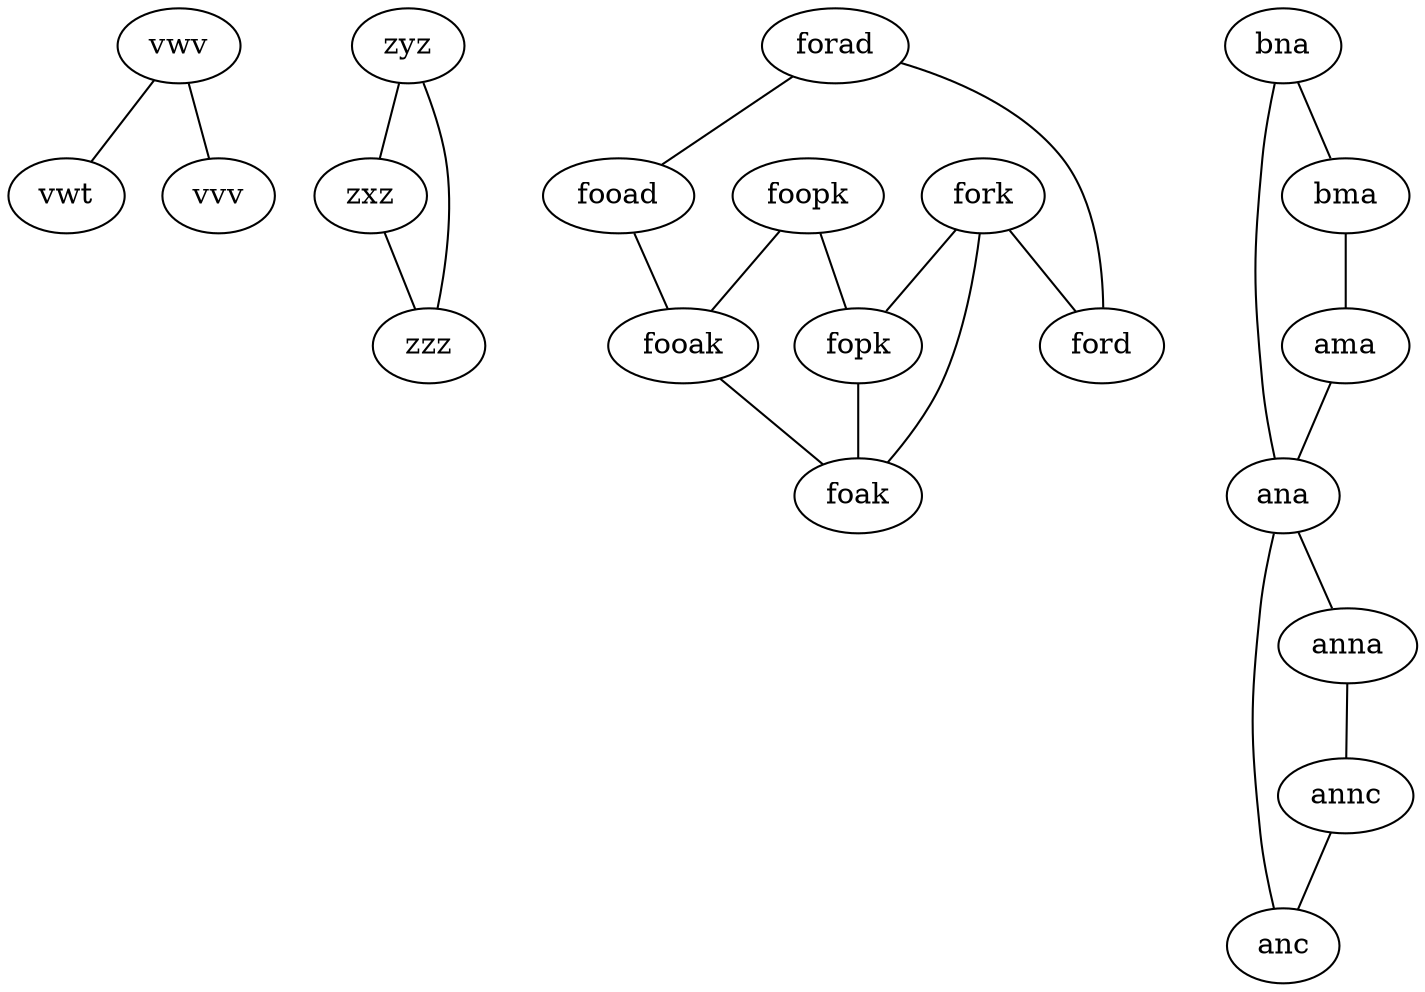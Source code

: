 strict graph {
vwv -- vwt
vwv -- vvv
vwt -- vwv
zyz -- zxz
zyz -- zzz
zxz -- zzz
zxz -- zyz
foopk -- fooak
foopk -- fopk
foopk -- fooak
foopk -- fopk
forad -- fooad
forad -- ford
vvv -- vwv
fooad -- fooak
fooad -- forad
fooak -- foak
fooak -- fooad
fooak -- foopk
fooak -- foopk
bna -- ana
bna -- bma
bna -- ana
bma -- bna
bma -- ama
ama -- bma
ama -- ana
ama -- ana
fork -- ford
fork -- foak
fork -- fopk
zzz -- zxz
zzz -- zyz
fopk -- foopk
fopk -- fork
fopk -- foak
fopk -- foopk
ana -- bna
ana -- ama
ana -- bna
ana -- ama
ana -- anc
ana -- anna
anna -- ana
anna -- annc
annc -- anc
annc -- anna
ford -- fork
ford -- forad
anc -- ana
anc -- annc
foak -- fork
foak -- fooak
foak -- fopk
}
